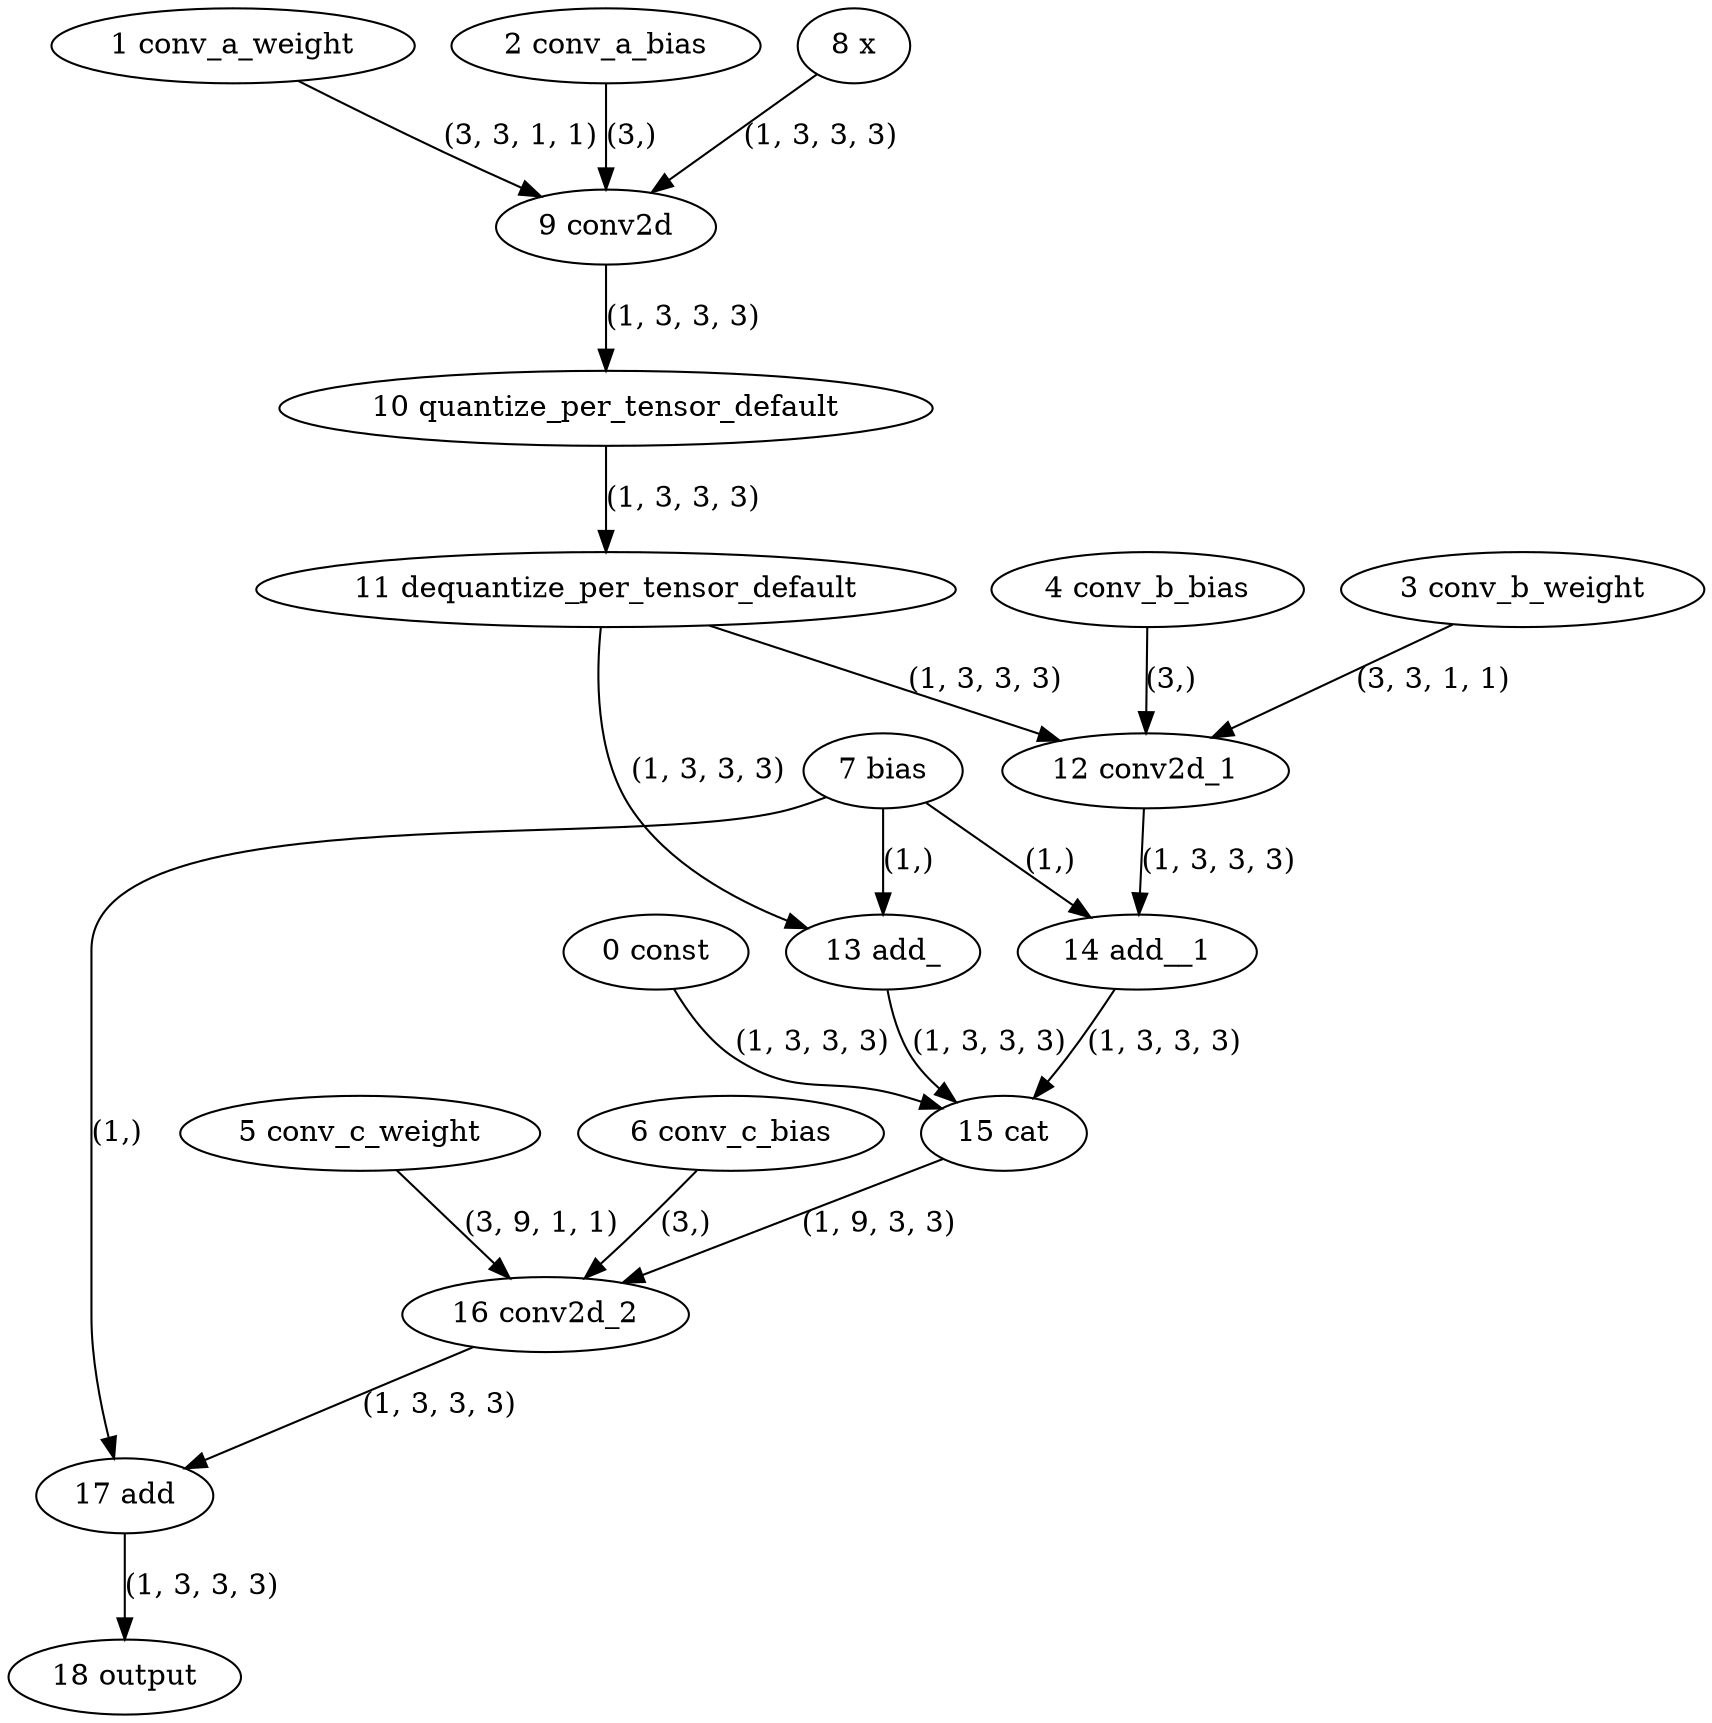 strict digraph {
"0 const" [id=0, type="get_attr"];
"1 conv_a_weight" [id=1, type="get_attr"];
"2 conv_a_bias" [id=2, type="get_attr"];
"3 conv_b_weight" [id=3, type="get_attr"];
"4 conv_b_bias" [id=4, type="get_attr"];
"5 conv_c_weight" [id=5, type="get_attr"];
"6 conv_c_bias" [id=6, type="get_attr"];
"7 bias" [id=7, type="get_attr"];
"8 x" [id=8, type=input];
"9 conv2d" [id=9, type=conv2d];
"10 quantize_per_tensor_default" [id=10, type="quantize_per_tensor"];
"11 dequantize_per_tensor_default" [id=11, type="dequantize_per_tensor"];
"12 conv2d_1" [id=12, type=conv2d];
"13 add_" [id=13, type="add_"];
"14 add__1" [id=14, type="add_"];
"15 cat" [id=15, type=cat];
"16 conv2d_2" [id=16, type=conv2d];
"17 add" [id=17, type=add];
"18 output" [id=18, type=output];
"0 const" -> "15 cat" [style=solid, label="(1, 3, 3, 3)"];
"1 conv_a_weight" -> "9 conv2d" [style=solid, label="(3, 3, 1, 1)"];
"2 conv_a_bias" -> "9 conv2d" [style=solid, label="(3,)"];
"3 conv_b_weight" -> "12 conv2d_1" [style=solid, label="(3, 3, 1, 1)"];
"4 conv_b_bias" -> "12 conv2d_1" [style=solid, label="(3,)"];
"5 conv_c_weight" -> "16 conv2d_2" [style=solid, label="(3, 9, 1, 1)"];
"6 conv_c_bias" -> "16 conv2d_2" [style=solid, label="(3,)"];
"7 bias" -> "13 add_" [style=solid, label="(1,)"];
"7 bias" -> "14 add__1" [style=solid, label="(1,)"];
"7 bias" -> "17 add" [style=solid, label="(1,)"];
"8 x" -> "9 conv2d" [style=solid, label="(1, 3, 3, 3)"];
"9 conv2d" -> "10 quantize_per_tensor_default" [style=solid, label="(1, 3, 3, 3)"];
"10 quantize_per_tensor_default" -> "11 dequantize_per_tensor_default" [style=solid, label="(1, 3, 3, 3)"];
"11 dequantize_per_tensor_default" -> "12 conv2d_1" [style=solid, label="(1, 3, 3, 3)"];
"11 dequantize_per_tensor_default" -> "13 add_" [style=solid, label="(1, 3, 3, 3)"];
"12 conv2d_1" -> "14 add__1" [style=solid, label="(1, 3, 3, 3)"];
"13 add_" -> "15 cat" [style=solid, label="(1, 3, 3, 3)"];
"14 add__1" -> "15 cat" [style=solid, label="(1, 3, 3, 3)"];
"15 cat" -> "16 conv2d_2" [style=solid, label="(1, 9, 3, 3)"];
"16 conv2d_2" -> "17 add" [style=solid, label="(1, 3, 3, 3)"];
"17 add" -> "18 output" [style=solid, label="(1, 3, 3, 3)"];
}
